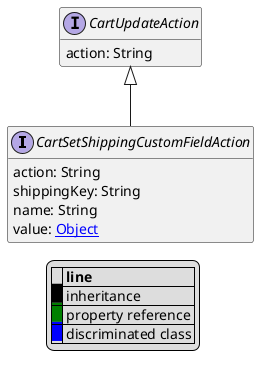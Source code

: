 @startuml

hide empty fields
hide empty methods
legend
|= |= line |
|<back:black>   </back>| inheritance |
|<back:green>   </back>| property reference |
|<back:blue>   </back>| discriminated class |
endlegend
interface CartSetShippingCustomFieldAction [[CartSetShippingCustomFieldAction.svg]] extends CartUpdateAction {
    action: String
    shippingKey: String
    name: String
    value: [[Object.svg Object]]
}
interface CartUpdateAction [[CartUpdateAction.svg]]  {
    action: String
}





@enduml
